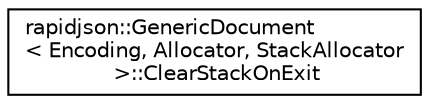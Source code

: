 digraph "Graphical Class Hierarchy"
{
 // INTERACTIVE_SVG=YES
 // LATEX_PDF_SIZE
  edge [fontname="Helvetica",fontsize="10",labelfontname="Helvetica",labelfontsize="10"];
  node [fontname="Helvetica",fontsize="10",shape=record];
  rankdir="LR";
  Node0 [label="rapidjson::GenericDocument\l\< Encoding, Allocator, StackAllocator\l \>::ClearStackOnExit",height=0.2,width=0.4,color="black", fillcolor="white", style="filled",URL="$structrapidjson_1_1_generic_document_1_1_clear_stack_on_exit.html",tooltip=" "];
}

